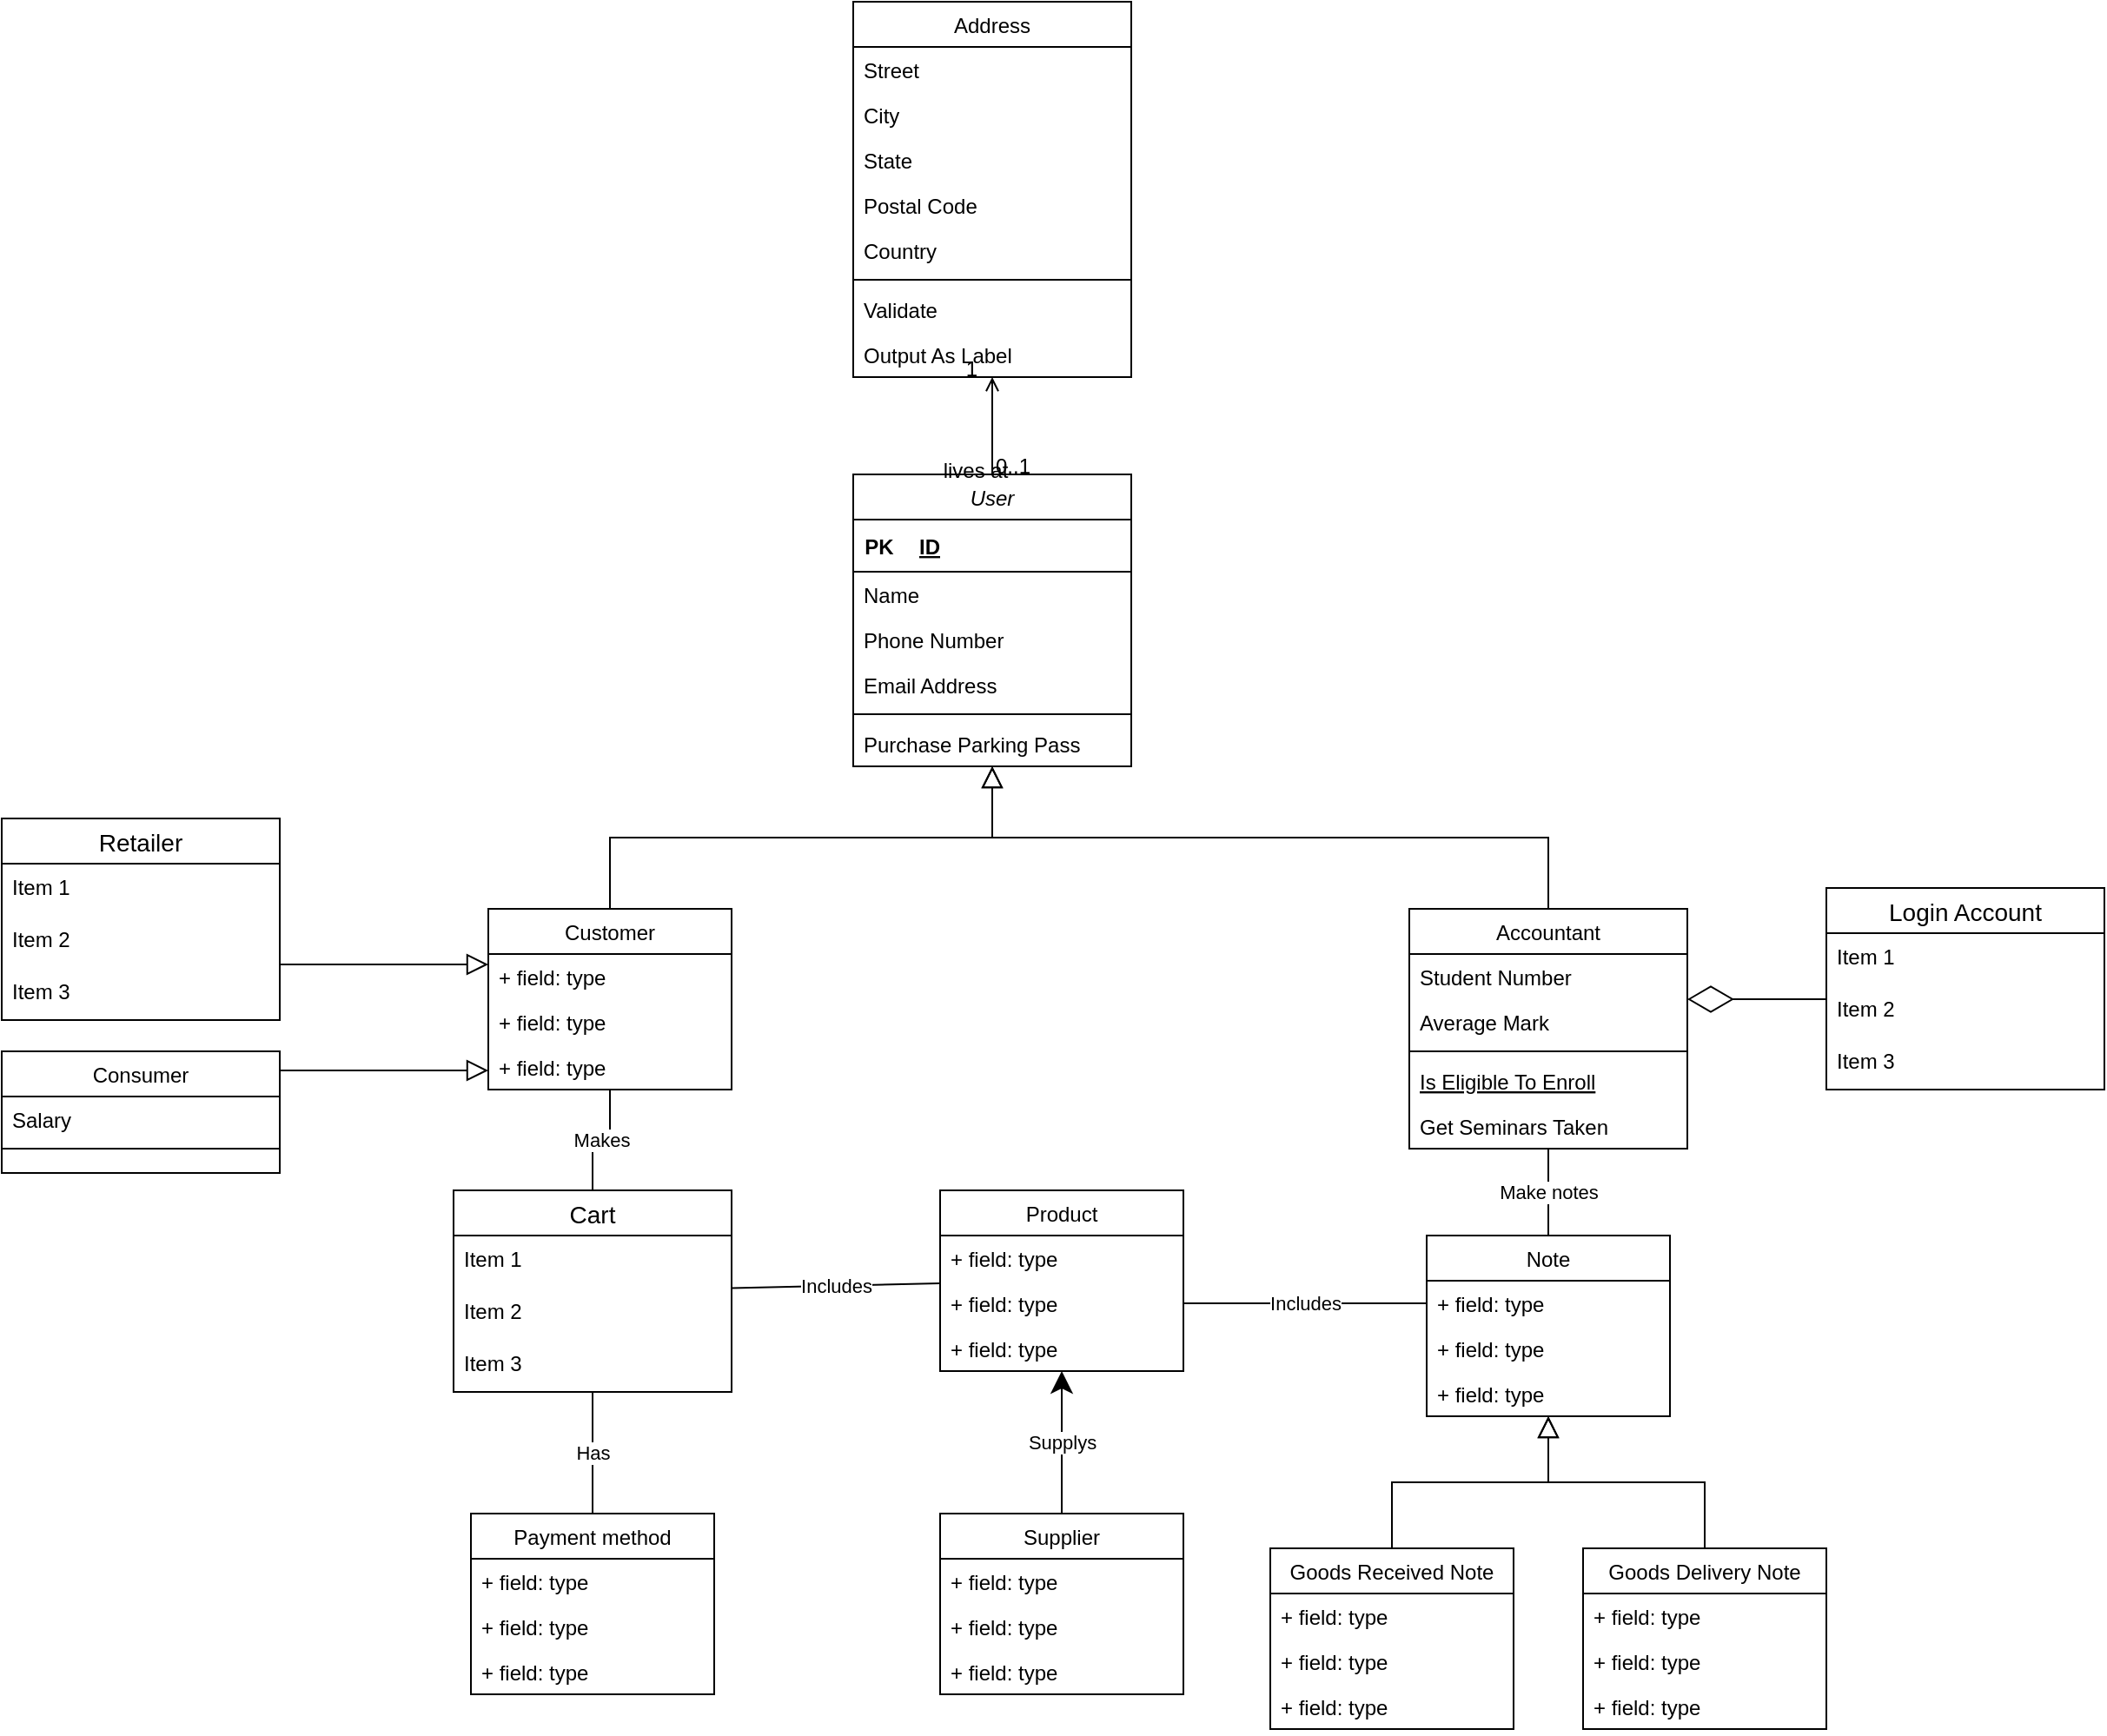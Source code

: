 <mxfile version="20.5.3" type="github">
  <diagram id="C5RBs43oDa-KdzZeNtuy" name="Page-1">
    <mxGraphModel dx="2477" dy="960" grid="1" gridSize="10" guides="1" tooltips="1" connect="1" arrows="1" fold="1" page="1" pageScale="1" pageWidth="827" pageHeight="1169" math="0" shadow="0">
      <root>
        <mxCell id="WIyWlLk6GJQsqaUBKTNV-0" />
        <mxCell id="WIyWlLk6GJQsqaUBKTNV-1" parent="WIyWlLk6GJQsqaUBKTNV-0" />
        <mxCell id="zkfFHV4jXpPFQw0GAbJ--0" value="User" style="swimlane;fontStyle=2;align=center;verticalAlign=top;childLayout=stackLayout;horizontal=1;startSize=26;horizontalStack=0;resizeParent=1;resizeLast=0;collapsible=1;marginBottom=0;rounded=0;shadow=0;strokeWidth=1;glass=0;sketch=0;gradientColor=none;fillColor=none;" parent="WIyWlLk6GJQsqaUBKTNV-1" vertex="1">
          <mxGeometry x="-290" y="442" width="160" height="168" as="geometry">
            <mxRectangle x="230" y="140" width="160" height="26" as="alternateBounds" />
          </mxGeometry>
        </mxCell>
        <mxCell id="oCz8fH9O_OMHNRwuJ_HF-34" value="" style="shape=table;startSize=0;container=1;collapsible=1;childLayout=tableLayout;fixedRows=1;rowLines=0;fontStyle=0;align=center;resizeLast=1;strokeColor=none;fillColor=none;collapsible=0;" vertex="1" parent="zkfFHV4jXpPFQw0GAbJ--0">
          <mxGeometry y="26" width="160" height="30" as="geometry" />
        </mxCell>
        <mxCell id="oCz8fH9O_OMHNRwuJ_HF-35" value="" style="shape=tableRow;horizontal=0;startSize=0;swimlaneHead=0;swimlaneBody=0;fillColor=none;collapsible=0;dropTarget=0;points=[[0,0.5],[1,0.5]];portConstraint=eastwest;top=0;left=0;right=0;bottom=1;" vertex="1" parent="oCz8fH9O_OMHNRwuJ_HF-34">
          <mxGeometry width="160" height="30" as="geometry" />
        </mxCell>
        <mxCell id="oCz8fH9O_OMHNRwuJ_HF-36" value="PK" style="shape=partialRectangle;connectable=0;fillColor=none;top=0;left=0;bottom=0;right=0;fontStyle=1;overflow=hidden;" vertex="1" parent="oCz8fH9O_OMHNRwuJ_HF-35">
          <mxGeometry width="30" height="30" as="geometry">
            <mxRectangle width="30" height="30" as="alternateBounds" />
          </mxGeometry>
        </mxCell>
        <mxCell id="oCz8fH9O_OMHNRwuJ_HF-37" value="ID" style="shape=partialRectangle;connectable=0;fillColor=none;top=0;left=0;bottom=0;right=0;align=left;spacingLeft=6;fontStyle=5;overflow=hidden;" vertex="1" parent="oCz8fH9O_OMHNRwuJ_HF-35">
          <mxGeometry x="30" width="130" height="30" as="geometry">
            <mxRectangle width="130" height="30" as="alternateBounds" />
          </mxGeometry>
        </mxCell>
        <mxCell id="zkfFHV4jXpPFQw0GAbJ--1" value="Name" style="text;align=left;verticalAlign=top;spacingLeft=4;spacingRight=4;overflow=hidden;rotatable=0;points=[[0,0.5],[1,0.5]];portConstraint=eastwest;" parent="zkfFHV4jXpPFQw0GAbJ--0" vertex="1">
          <mxGeometry y="56" width="160" height="26" as="geometry" />
        </mxCell>
        <mxCell id="zkfFHV4jXpPFQw0GAbJ--2" value="Phone Number" style="text;align=left;verticalAlign=top;spacingLeft=4;spacingRight=4;overflow=hidden;rotatable=0;points=[[0,0.5],[1,0.5]];portConstraint=eastwest;rounded=0;shadow=0;html=0;" parent="zkfFHV4jXpPFQw0GAbJ--0" vertex="1">
          <mxGeometry y="82" width="160" height="26" as="geometry" />
        </mxCell>
        <mxCell id="zkfFHV4jXpPFQw0GAbJ--3" value="Email Address" style="text;align=left;verticalAlign=top;spacingLeft=4;spacingRight=4;overflow=hidden;rotatable=0;points=[[0,0.5],[1,0.5]];portConstraint=eastwest;rounded=0;shadow=0;html=0;" parent="zkfFHV4jXpPFQw0GAbJ--0" vertex="1">
          <mxGeometry y="108" width="160" height="26" as="geometry" />
        </mxCell>
        <mxCell id="zkfFHV4jXpPFQw0GAbJ--4" value="" style="line;html=1;strokeWidth=1;align=left;verticalAlign=middle;spacingTop=-1;spacingLeft=3;spacingRight=3;rotatable=0;labelPosition=right;points=[];portConstraint=eastwest;" parent="zkfFHV4jXpPFQw0GAbJ--0" vertex="1">
          <mxGeometry y="134" width="160" height="8" as="geometry" />
        </mxCell>
        <mxCell id="zkfFHV4jXpPFQw0GAbJ--5" value="Purchase Parking Pass" style="text;align=left;verticalAlign=top;spacingLeft=4;spacingRight=4;overflow=hidden;rotatable=0;points=[[0,0.5],[1,0.5]];portConstraint=eastwest;" parent="zkfFHV4jXpPFQw0GAbJ--0" vertex="1">
          <mxGeometry y="142" width="160" height="26" as="geometry" />
        </mxCell>
        <mxCell id="zkfFHV4jXpPFQw0GAbJ--6" value="Accountant" style="swimlane;fontStyle=0;align=center;verticalAlign=top;childLayout=stackLayout;horizontal=1;startSize=26;horizontalStack=0;resizeParent=1;resizeLast=0;collapsible=1;marginBottom=0;rounded=0;shadow=0;strokeWidth=1;fillColor=none;" parent="WIyWlLk6GJQsqaUBKTNV-1" vertex="1">
          <mxGeometry x="30" y="692" width="160" height="138" as="geometry">
            <mxRectangle x="130" y="380" width="160" height="26" as="alternateBounds" />
          </mxGeometry>
        </mxCell>
        <mxCell id="zkfFHV4jXpPFQw0GAbJ--7" value="Student Number" style="text;align=left;verticalAlign=top;spacingLeft=4;spacingRight=4;overflow=hidden;rotatable=0;points=[[0,0.5],[1,0.5]];portConstraint=eastwest;" parent="zkfFHV4jXpPFQw0GAbJ--6" vertex="1">
          <mxGeometry y="26" width="160" height="26" as="geometry" />
        </mxCell>
        <mxCell id="zkfFHV4jXpPFQw0GAbJ--8" value="Average Mark" style="text;align=left;verticalAlign=top;spacingLeft=4;spacingRight=4;overflow=hidden;rotatable=0;points=[[0,0.5],[1,0.5]];portConstraint=eastwest;rounded=0;shadow=0;html=0;" parent="zkfFHV4jXpPFQw0GAbJ--6" vertex="1">
          <mxGeometry y="52" width="160" height="26" as="geometry" />
        </mxCell>
        <mxCell id="zkfFHV4jXpPFQw0GAbJ--9" value="" style="line;html=1;strokeWidth=1;align=left;verticalAlign=middle;spacingTop=-1;spacingLeft=3;spacingRight=3;rotatable=0;labelPosition=right;points=[];portConstraint=eastwest;" parent="zkfFHV4jXpPFQw0GAbJ--6" vertex="1">
          <mxGeometry y="78" width="160" height="8" as="geometry" />
        </mxCell>
        <mxCell id="zkfFHV4jXpPFQw0GAbJ--10" value="Is Eligible To Enroll" style="text;align=left;verticalAlign=top;spacingLeft=4;spacingRight=4;overflow=hidden;rotatable=0;points=[[0,0.5],[1,0.5]];portConstraint=eastwest;fontStyle=4" parent="zkfFHV4jXpPFQw0GAbJ--6" vertex="1">
          <mxGeometry y="86" width="160" height="26" as="geometry" />
        </mxCell>
        <mxCell id="zkfFHV4jXpPFQw0GAbJ--11" value="Get Seminars Taken" style="text;align=left;verticalAlign=top;spacingLeft=4;spacingRight=4;overflow=hidden;rotatable=0;points=[[0,0.5],[1,0.5]];portConstraint=eastwest;" parent="zkfFHV4jXpPFQw0GAbJ--6" vertex="1">
          <mxGeometry y="112" width="160" height="26" as="geometry" />
        </mxCell>
        <mxCell id="zkfFHV4jXpPFQw0GAbJ--12" value="" style="endArrow=block;endSize=10;endFill=0;shadow=0;strokeWidth=1;rounded=0;edgeStyle=elbowEdgeStyle;elbow=vertical;" parent="WIyWlLk6GJQsqaUBKTNV-1" source="zkfFHV4jXpPFQw0GAbJ--6" target="zkfFHV4jXpPFQw0GAbJ--0" edge="1">
          <mxGeometry width="160" relative="1" as="geometry">
            <mxPoint x="200" y="203" as="sourcePoint" />
            <mxPoint x="200" y="203" as="targetPoint" />
          </mxGeometry>
        </mxCell>
        <mxCell id="zkfFHV4jXpPFQw0GAbJ--13" value="Consumer" style="swimlane;fontStyle=0;align=center;verticalAlign=top;childLayout=stackLayout;horizontal=1;startSize=26;horizontalStack=0;resizeParent=1;resizeLast=0;collapsible=1;marginBottom=0;rounded=0;shadow=0;strokeWidth=1;fillColor=none;" parent="WIyWlLk6GJQsqaUBKTNV-1" vertex="1">
          <mxGeometry x="-780" y="774" width="160" height="70" as="geometry">
            <mxRectangle x="340" y="380" width="170" height="26" as="alternateBounds" />
          </mxGeometry>
        </mxCell>
        <mxCell id="zkfFHV4jXpPFQw0GAbJ--14" value="Salary" style="text;align=left;verticalAlign=top;spacingLeft=4;spacingRight=4;overflow=hidden;rotatable=0;points=[[0,0.5],[1,0.5]];portConstraint=eastwest;" parent="zkfFHV4jXpPFQw0GAbJ--13" vertex="1">
          <mxGeometry y="26" width="160" height="26" as="geometry" />
        </mxCell>
        <mxCell id="zkfFHV4jXpPFQw0GAbJ--15" value="" style="line;html=1;strokeWidth=1;align=left;verticalAlign=middle;spacingTop=-1;spacingLeft=3;spacingRight=3;rotatable=0;labelPosition=right;points=[];portConstraint=eastwest;" parent="zkfFHV4jXpPFQw0GAbJ--13" vertex="1">
          <mxGeometry y="52" width="160" height="8" as="geometry" />
        </mxCell>
        <mxCell id="zkfFHV4jXpPFQw0GAbJ--16" value="" style="endArrow=block;endSize=10;endFill=0;shadow=0;strokeWidth=1;rounded=0;edgeStyle=elbowEdgeStyle;elbow=vertical;" parent="WIyWlLk6GJQsqaUBKTNV-1" source="zkfFHV4jXpPFQw0GAbJ--13" target="oCz8fH9O_OMHNRwuJ_HF-74" edge="1">
          <mxGeometry width="160" relative="1" as="geometry">
            <mxPoint x="-60" y="571" as="sourcePoint" />
            <mxPoint x="-540" y="738" as="targetPoint" />
          </mxGeometry>
        </mxCell>
        <mxCell id="zkfFHV4jXpPFQw0GAbJ--17" value="Address" style="swimlane;fontStyle=0;align=center;verticalAlign=top;childLayout=stackLayout;horizontal=1;startSize=26;horizontalStack=0;resizeParent=1;resizeLast=0;collapsible=1;marginBottom=0;rounded=0;shadow=0;strokeWidth=1;fillColor=none;" parent="WIyWlLk6GJQsqaUBKTNV-1" vertex="1">
          <mxGeometry x="-290" y="170" width="160" height="216" as="geometry">
            <mxRectangle x="550" y="140" width="160" height="26" as="alternateBounds" />
          </mxGeometry>
        </mxCell>
        <mxCell id="zkfFHV4jXpPFQw0GAbJ--18" value="Street" style="text;align=left;verticalAlign=top;spacingLeft=4;spacingRight=4;overflow=hidden;rotatable=0;points=[[0,0.5],[1,0.5]];portConstraint=eastwest;" parent="zkfFHV4jXpPFQw0GAbJ--17" vertex="1">
          <mxGeometry y="26" width="160" height="26" as="geometry" />
        </mxCell>
        <mxCell id="zkfFHV4jXpPFQw0GAbJ--19" value="City" style="text;align=left;verticalAlign=top;spacingLeft=4;spacingRight=4;overflow=hidden;rotatable=0;points=[[0,0.5],[1,0.5]];portConstraint=eastwest;rounded=0;shadow=0;html=0;" parent="zkfFHV4jXpPFQw0GAbJ--17" vertex="1">
          <mxGeometry y="52" width="160" height="26" as="geometry" />
        </mxCell>
        <mxCell id="zkfFHV4jXpPFQw0GAbJ--20" value="State" style="text;align=left;verticalAlign=top;spacingLeft=4;spacingRight=4;overflow=hidden;rotatable=0;points=[[0,0.5],[1,0.5]];portConstraint=eastwest;rounded=0;shadow=0;html=0;" parent="zkfFHV4jXpPFQw0GAbJ--17" vertex="1">
          <mxGeometry y="78" width="160" height="26" as="geometry" />
        </mxCell>
        <mxCell id="zkfFHV4jXpPFQw0GAbJ--21" value="Postal Code" style="text;align=left;verticalAlign=top;spacingLeft=4;spacingRight=4;overflow=hidden;rotatable=0;points=[[0,0.5],[1,0.5]];portConstraint=eastwest;rounded=0;shadow=0;html=0;" parent="zkfFHV4jXpPFQw0GAbJ--17" vertex="1">
          <mxGeometry y="104" width="160" height="26" as="geometry" />
        </mxCell>
        <mxCell id="zkfFHV4jXpPFQw0GAbJ--22" value="Country" style="text;align=left;verticalAlign=top;spacingLeft=4;spacingRight=4;overflow=hidden;rotatable=0;points=[[0,0.5],[1,0.5]];portConstraint=eastwest;rounded=0;shadow=0;html=0;" parent="zkfFHV4jXpPFQw0GAbJ--17" vertex="1">
          <mxGeometry y="130" width="160" height="26" as="geometry" />
        </mxCell>
        <mxCell id="zkfFHV4jXpPFQw0GAbJ--23" value="" style="line;html=1;strokeWidth=1;align=left;verticalAlign=middle;spacingTop=-1;spacingLeft=3;spacingRight=3;rotatable=0;labelPosition=right;points=[];portConstraint=eastwest;" parent="zkfFHV4jXpPFQw0GAbJ--17" vertex="1">
          <mxGeometry y="156" width="160" height="8" as="geometry" />
        </mxCell>
        <mxCell id="zkfFHV4jXpPFQw0GAbJ--24" value="Validate" style="text;align=left;verticalAlign=top;spacingLeft=4;spacingRight=4;overflow=hidden;rotatable=0;points=[[0,0.5],[1,0.5]];portConstraint=eastwest;" parent="zkfFHV4jXpPFQw0GAbJ--17" vertex="1">
          <mxGeometry y="164" width="160" height="26" as="geometry" />
        </mxCell>
        <mxCell id="zkfFHV4jXpPFQw0GAbJ--25" value="Output As Label" style="text;align=left;verticalAlign=top;spacingLeft=4;spacingRight=4;overflow=hidden;rotatable=0;points=[[0,0.5],[1,0.5]];portConstraint=eastwest;" parent="zkfFHV4jXpPFQw0GAbJ--17" vertex="1">
          <mxGeometry y="190" width="160" height="26" as="geometry" />
        </mxCell>
        <mxCell id="zkfFHV4jXpPFQw0GAbJ--26" value="" style="endArrow=open;shadow=0;strokeWidth=1;rounded=0;endFill=1;edgeStyle=elbowEdgeStyle;elbow=vertical;" parent="WIyWlLk6GJQsqaUBKTNV-1" source="zkfFHV4jXpPFQw0GAbJ--0" target="zkfFHV4jXpPFQw0GAbJ--17" edge="1">
          <mxGeometry x="0.5" y="41" relative="1" as="geometry">
            <mxPoint x="480" y="372" as="sourcePoint" />
            <mxPoint x="640" y="372" as="targetPoint" />
            <mxPoint x="-40" y="32" as="offset" />
          </mxGeometry>
        </mxCell>
        <mxCell id="zkfFHV4jXpPFQw0GAbJ--27" value="0..1" style="resizable=0;align=left;verticalAlign=bottom;labelBackgroundColor=none;fontSize=12;" parent="zkfFHV4jXpPFQw0GAbJ--26" connectable="0" vertex="1">
          <mxGeometry x="-1" relative="1" as="geometry">
            <mxPoint y="4" as="offset" />
          </mxGeometry>
        </mxCell>
        <mxCell id="zkfFHV4jXpPFQw0GAbJ--28" value="1" style="resizable=0;align=right;verticalAlign=bottom;labelBackgroundColor=none;fontSize=12;" parent="zkfFHV4jXpPFQw0GAbJ--26" connectable="0" vertex="1">
          <mxGeometry x="1" relative="1" as="geometry">
            <mxPoint x="-7" y="4" as="offset" />
          </mxGeometry>
        </mxCell>
        <mxCell id="zkfFHV4jXpPFQw0GAbJ--29" value="lives at" style="text;html=1;resizable=0;points=[];;align=center;verticalAlign=middle;labelBackgroundColor=none;rounded=0;shadow=0;strokeWidth=1;fontSize=12;" parent="zkfFHV4jXpPFQw0GAbJ--26" vertex="1" connectable="0">
          <mxGeometry x="0.5" y="49" relative="1" as="geometry">
            <mxPoint x="39" y="40" as="offset" />
          </mxGeometry>
        </mxCell>
        <mxCell id="oCz8fH9O_OMHNRwuJ_HF-2" value="Retailer" style="swimlane;fontStyle=0;childLayout=stackLayout;horizontal=1;startSize=26;horizontalStack=0;resizeParent=1;resizeParentMax=0;resizeLast=0;collapsible=1;marginBottom=0;align=center;fontSize=14;fillColor=none;" vertex="1" parent="WIyWlLk6GJQsqaUBKTNV-1">
          <mxGeometry x="-780" y="640" width="160" height="116" as="geometry" />
        </mxCell>
        <mxCell id="oCz8fH9O_OMHNRwuJ_HF-3" value="Item 1" style="text;strokeColor=none;fillColor=none;spacingLeft=4;spacingRight=4;overflow=hidden;rotatable=0;points=[[0,0.5],[1,0.5]];portConstraint=eastwest;fontSize=12;" vertex="1" parent="oCz8fH9O_OMHNRwuJ_HF-2">
          <mxGeometry y="26" width="160" height="30" as="geometry" />
        </mxCell>
        <mxCell id="oCz8fH9O_OMHNRwuJ_HF-4" value="Item 2" style="text;strokeColor=none;fillColor=none;spacingLeft=4;spacingRight=4;overflow=hidden;rotatable=0;points=[[0,0.5],[1,0.5]];portConstraint=eastwest;fontSize=12;" vertex="1" parent="oCz8fH9O_OMHNRwuJ_HF-2">
          <mxGeometry y="56" width="160" height="30" as="geometry" />
        </mxCell>
        <mxCell id="oCz8fH9O_OMHNRwuJ_HF-5" value="Item 3" style="text;strokeColor=none;fillColor=none;spacingLeft=4;spacingRight=4;overflow=hidden;rotatable=0;points=[[0,0.5],[1,0.5]];portConstraint=eastwest;fontSize=12;" vertex="1" parent="oCz8fH9O_OMHNRwuJ_HF-2">
          <mxGeometry y="86" width="160" height="30" as="geometry" />
        </mxCell>
        <mxCell id="oCz8fH9O_OMHNRwuJ_HF-9" value="" style="endArrow=block;endSize=10;endFill=0;shadow=0;strokeWidth=1;rounded=0;edgeStyle=elbowEdgeStyle;elbow=vertical;" edge="1" parent="WIyWlLk6GJQsqaUBKTNV-1" source="oCz8fH9O_OMHNRwuJ_HF-2" target="oCz8fH9O_OMHNRwuJ_HF-74">
          <mxGeometry width="160" relative="1" as="geometry">
            <mxPoint x="-440" y="948" as="sourcePoint" />
            <mxPoint x="-560" y="718" as="targetPoint" />
          </mxGeometry>
        </mxCell>
        <mxCell id="oCz8fH9O_OMHNRwuJ_HF-10" value="Login Account" style="swimlane;fontStyle=0;childLayout=stackLayout;horizontal=1;startSize=26;horizontalStack=0;resizeParent=1;resizeParentMax=0;resizeLast=0;collapsible=1;marginBottom=0;align=center;fontSize=14;" vertex="1" parent="WIyWlLk6GJQsqaUBKTNV-1">
          <mxGeometry x="270" y="680" width="160" height="116" as="geometry" />
        </mxCell>
        <mxCell id="oCz8fH9O_OMHNRwuJ_HF-11" value="Item 1" style="text;strokeColor=none;fillColor=none;spacingLeft=4;spacingRight=4;overflow=hidden;rotatable=0;points=[[0,0.5],[1,0.5]];portConstraint=eastwest;fontSize=12;" vertex="1" parent="oCz8fH9O_OMHNRwuJ_HF-10">
          <mxGeometry y="26" width="160" height="30" as="geometry" />
        </mxCell>
        <mxCell id="oCz8fH9O_OMHNRwuJ_HF-12" value="Item 2" style="text;strokeColor=none;fillColor=none;spacingLeft=4;spacingRight=4;overflow=hidden;rotatable=0;points=[[0,0.5],[1,0.5]];portConstraint=eastwest;fontSize=12;" vertex="1" parent="oCz8fH9O_OMHNRwuJ_HF-10">
          <mxGeometry y="56" width="160" height="30" as="geometry" />
        </mxCell>
        <mxCell id="oCz8fH9O_OMHNRwuJ_HF-13" value="Item 3" style="text;strokeColor=none;fillColor=none;spacingLeft=4;spacingRight=4;overflow=hidden;rotatable=0;points=[[0,0.5],[1,0.5]];portConstraint=eastwest;fontSize=12;" vertex="1" parent="oCz8fH9O_OMHNRwuJ_HF-10">
          <mxGeometry y="86" width="160" height="30" as="geometry" />
        </mxCell>
        <mxCell id="oCz8fH9O_OMHNRwuJ_HF-30" value="Cart" style="swimlane;fontStyle=0;childLayout=stackLayout;horizontal=1;startSize=26;horizontalStack=0;resizeParent=1;resizeParentMax=0;resizeLast=0;collapsible=1;marginBottom=0;align=center;fontSize=14;fillColor=none;" vertex="1" parent="WIyWlLk6GJQsqaUBKTNV-1">
          <mxGeometry x="-520" y="854" width="160" height="116" as="geometry" />
        </mxCell>
        <mxCell id="oCz8fH9O_OMHNRwuJ_HF-31" value="Item 1" style="text;strokeColor=none;fillColor=none;spacingLeft=4;spacingRight=4;overflow=hidden;rotatable=0;points=[[0,0.5],[1,0.5]];portConstraint=eastwest;fontSize=12;" vertex="1" parent="oCz8fH9O_OMHNRwuJ_HF-30">
          <mxGeometry y="26" width="160" height="30" as="geometry" />
        </mxCell>
        <mxCell id="oCz8fH9O_OMHNRwuJ_HF-32" value="Item 2" style="text;strokeColor=none;fillColor=none;spacingLeft=4;spacingRight=4;overflow=hidden;rotatable=0;points=[[0,0.5],[1,0.5]];portConstraint=eastwest;fontSize=12;" vertex="1" parent="oCz8fH9O_OMHNRwuJ_HF-30">
          <mxGeometry y="56" width="160" height="30" as="geometry" />
        </mxCell>
        <mxCell id="oCz8fH9O_OMHNRwuJ_HF-33" value="Item 3" style="text;strokeColor=none;fillColor=none;spacingLeft=4;spacingRight=4;overflow=hidden;rotatable=0;points=[[0,0.5],[1,0.5]];portConstraint=eastwest;fontSize=12;" vertex="1" parent="oCz8fH9O_OMHNRwuJ_HF-30">
          <mxGeometry y="86" width="160" height="30" as="geometry" />
        </mxCell>
        <mxCell id="oCz8fH9O_OMHNRwuJ_HF-38" value="" style="endArrow=diamondThin;endFill=0;endSize=24;html=1;rounded=0;edgeStyle=elbowEdgeStyle;elbow=vertical;" edge="1" parent="WIyWlLk6GJQsqaUBKTNV-1" source="oCz8fH9O_OMHNRwuJ_HF-10" target="zkfFHV4jXpPFQw0GAbJ--6">
          <mxGeometry width="160" relative="1" as="geometry">
            <mxPoint x="130" y="690" as="sourcePoint" />
            <mxPoint x="290" y="690" as="targetPoint" />
          </mxGeometry>
        </mxCell>
        <mxCell id="oCz8fH9O_OMHNRwuJ_HF-43" value="Goods Received Note" style="swimlane;fontStyle=0;childLayout=stackLayout;horizontal=1;startSize=26;fillColor=none;horizontalStack=0;resizeParent=1;resizeParentMax=0;resizeLast=0;collapsible=1;marginBottom=0;" vertex="1" parent="WIyWlLk6GJQsqaUBKTNV-1">
          <mxGeometry x="-50" y="1060" width="140" height="104" as="geometry" />
        </mxCell>
        <mxCell id="oCz8fH9O_OMHNRwuJ_HF-44" value="+ field: type" style="text;strokeColor=none;fillColor=none;align=left;verticalAlign=top;spacingLeft=4;spacingRight=4;overflow=hidden;rotatable=0;points=[[0,0.5],[1,0.5]];portConstraint=eastwest;" vertex="1" parent="oCz8fH9O_OMHNRwuJ_HF-43">
          <mxGeometry y="26" width="140" height="26" as="geometry" />
        </mxCell>
        <mxCell id="oCz8fH9O_OMHNRwuJ_HF-45" value="+ field: type" style="text;strokeColor=none;fillColor=none;align=left;verticalAlign=top;spacingLeft=4;spacingRight=4;overflow=hidden;rotatable=0;points=[[0,0.5],[1,0.5]];portConstraint=eastwest;" vertex="1" parent="oCz8fH9O_OMHNRwuJ_HF-43">
          <mxGeometry y="52" width="140" height="26" as="geometry" />
        </mxCell>
        <mxCell id="oCz8fH9O_OMHNRwuJ_HF-46" value="+ field: type" style="text;strokeColor=none;fillColor=none;align=left;verticalAlign=top;spacingLeft=4;spacingRight=4;overflow=hidden;rotatable=0;points=[[0,0.5],[1,0.5]];portConstraint=eastwest;" vertex="1" parent="oCz8fH9O_OMHNRwuJ_HF-43">
          <mxGeometry y="78" width="140" height="26" as="geometry" />
        </mxCell>
        <mxCell id="oCz8fH9O_OMHNRwuJ_HF-47" value="Goods Delivery Note" style="swimlane;fontStyle=0;childLayout=stackLayout;horizontal=1;startSize=26;fillColor=none;horizontalStack=0;resizeParent=1;resizeParentMax=0;resizeLast=0;collapsible=1;marginBottom=0;" vertex="1" parent="WIyWlLk6GJQsqaUBKTNV-1">
          <mxGeometry x="130" y="1060" width="140" height="104" as="geometry" />
        </mxCell>
        <mxCell id="oCz8fH9O_OMHNRwuJ_HF-48" value="+ field: type" style="text;strokeColor=none;fillColor=none;align=left;verticalAlign=top;spacingLeft=4;spacingRight=4;overflow=hidden;rotatable=0;points=[[0,0.5],[1,0.5]];portConstraint=eastwest;" vertex="1" parent="oCz8fH9O_OMHNRwuJ_HF-47">
          <mxGeometry y="26" width="140" height="26" as="geometry" />
        </mxCell>
        <mxCell id="oCz8fH9O_OMHNRwuJ_HF-49" value="+ field: type" style="text;strokeColor=none;fillColor=none;align=left;verticalAlign=top;spacingLeft=4;spacingRight=4;overflow=hidden;rotatable=0;points=[[0,0.5],[1,0.5]];portConstraint=eastwest;" vertex="1" parent="oCz8fH9O_OMHNRwuJ_HF-47">
          <mxGeometry y="52" width="140" height="26" as="geometry" />
        </mxCell>
        <mxCell id="oCz8fH9O_OMHNRwuJ_HF-50" value="+ field: type" style="text;strokeColor=none;fillColor=none;align=left;verticalAlign=top;spacingLeft=4;spacingRight=4;overflow=hidden;rotatable=0;points=[[0,0.5],[1,0.5]];portConstraint=eastwest;" vertex="1" parent="oCz8fH9O_OMHNRwuJ_HF-47">
          <mxGeometry y="78" width="140" height="26" as="geometry" />
        </mxCell>
        <mxCell id="oCz8fH9O_OMHNRwuJ_HF-51" value="Supplier" style="swimlane;fontStyle=0;childLayout=stackLayout;horizontal=1;startSize=26;fillColor=none;horizontalStack=0;resizeParent=1;resizeParentMax=0;resizeLast=0;collapsible=1;marginBottom=0;" vertex="1" parent="WIyWlLk6GJQsqaUBKTNV-1">
          <mxGeometry x="-240" y="1040" width="140" height="104" as="geometry" />
        </mxCell>
        <mxCell id="oCz8fH9O_OMHNRwuJ_HF-52" value="+ field: type" style="text;strokeColor=none;fillColor=none;align=left;verticalAlign=top;spacingLeft=4;spacingRight=4;overflow=hidden;rotatable=0;points=[[0,0.5],[1,0.5]];portConstraint=eastwest;" vertex="1" parent="oCz8fH9O_OMHNRwuJ_HF-51">
          <mxGeometry y="26" width="140" height="26" as="geometry" />
        </mxCell>
        <mxCell id="oCz8fH9O_OMHNRwuJ_HF-53" value="+ field: type" style="text;strokeColor=none;fillColor=none;align=left;verticalAlign=top;spacingLeft=4;spacingRight=4;overflow=hidden;rotatable=0;points=[[0,0.5],[1,0.5]];portConstraint=eastwest;" vertex="1" parent="oCz8fH9O_OMHNRwuJ_HF-51">
          <mxGeometry y="52" width="140" height="26" as="geometry" />
        </mxCell>
        <mxCell id="oCz8fH9O_OMHNRwuJ_HF-54" value="+ field: type" style="text;strokeColor=none;fillColor=none;align=left;verticalAlign=top;spacingLeft=4;spacingRight=4;overflow=hidden;rotatable=0;points=[[0,0.5],[1,0.5]];portConstraint=eastwest;" vertex="1" parent="oCz8fH9O_OMHNRwuJ_HF-51">
          <mxGeometry y="78" width="140" height="26" as="geometry" />
        </mxCell>
        <mxCell id="oCz8fH9O_OMHNRwuJ_HF-55" value="Product" style="swimlane;fontStyle=0;childLayout=stackLayout;horizontal=1;startSize=26;fillColor=none;horizontalStack=0;resizeParent=1;resizeParentMax=0;resizeLast=0;collapsible=1;marginBottom=0;" vertex="1" parent="WIyWlLk6GJQsqaUBKTNV-1">
          <mxGeometry x="-240" y="854" width="140" height="104" as="geometry" />
        </mxCell>
        <mxCell id="oCz8fH9O_OMHNRwuJ_HF-56" value="+ field: type" style="text;strokeColor=none;fillColor=none;align=left;verticalAlign=top;spacingLeft=4;spacingRight=4;overflow=hidden;rotatable=0;points=[[0,0.5],[1,0.5]];portConstraint=eastwest;" vertex="1" parent="oCz8fH9O_OMHNRwuJ_HF-55">
          <mxGeometry y="26" width="140" height="26" as="geometry" />
        </mxCell>
        <mxCell id="oCz8fH9O_OMHNRwuJ_HF-57" value="+ field: type" style="text;strokeColor=none;fillColor=none;align=left;verticalAlign=top;spacingLeft=4;spacingRight=4;overflow=hidden;rotatable=0;points=[[0,0.5],[1,0.5]];portConstraint=eastwest;" vertex="1" parent="oCz8fH9O_OMHNRwuJ_HF-55">
          <mxGeometry y="52" width="140" height="26" as="geometry" />
        </mxCell>
        <mxCell id="oCz8fH9O_OMHNRwuJ_HF-58" value="+ field: type" style="text;strokeColor=none;fillColor=none;align=left;verticalAlign=top;spacingLeft=4;spacingRight=4;overflow=hidden;rotatable=0;points=[[0,0.5],[1,0.5]];portConstraint=eastwest;" vertex="1" parent="oCz8fH9O_OMHNRwuJ_HF-55">
          <mxGeometry y="78" width="140" height="26" as="geometry" />
        </mxCell>
        <mxCell id="oCz8fH9O_OMHNRwuJ_HF-61" value="Note" style="swimlane;fontStyle=0;childLayout=stackLayout;horizontal=1;startSize=26;fillColor=none;horizontalStack=0;resizeParent=1;resizeParentMax=0;resizeLast=0;collapsible=1;marginBottom=0;rounded=0;shadow=0;glass=0;sketch=0;" vertex="1" parent="WIyWlLk6GJQsqaUBKTNV-1">
          <mxGeometry x="40" y="880" width="140" height="104" as="geometry" />
        </mxCell>
        <mxCell id="oCz8fH9O_OMHNRwuJ_HF-62" value="+ field: type" style="text;strokeColor=none;fillColor=none;align=left;verticalAlign=top;spacingLeft=4;spacingRight=4;overflow=hidden;rotatable=0;points=[[0,0.5],[1,0.5]];portConstraint=eastwest;rounded=0;shadow=0;glass=0;sketch=0;" vertex="1" parent="oCz8fH9O_OMHNRwuJ_HF-61">
          <mxGeometry y="26" width="140" height="26" as="geometry" />
        </mxCell>
        <mxCell id="oCz8fH9O_OMHNRwuJ_HF-63" value="+ field: type" style="text;strokeColor=none;fillColor=none;align=left;verticalAlign=top;spacingLeft=4;spacingRight=4;overflow=hidden;rotatable=0;points=[[0,0.5],[1,0.5]];portConstraint=eastwest;rounded=0;shadow=0;glass=0;sketch=0;" vertex="1" parent="oCz8fH9O_OMHNRwuJ_HF-61">
          <mxGeometry y="52" width="140" height="26" as="geometry" />
        </mxCell>
        <mxCell id="oCz8fH9O_OMHNRwuJ_HF-64" value="+ field: type" style="text;strokeColor=none;fillColor=none;align=left;verticalAlign=top;spacingLeft=4;spacingRight=4;overflow=hidden;rotatable=0;points=[[0,0.5],[1,0.5]];portConstraint=eastwest;rounded=0;shadow=0;glass=0;sketch=0;" vertex="1" parent="oCz8fH9O_OMHNRwuJ_HF-61">
          <mxGeometry y="78" width="140" height="26" as="geometry" />
        </mxCell>
        <mxCell id="oCz8fH9O_OMHNRwuJ_HF-65" value="Make notes" style="endArrow=none;html=1;rounded=0;startSize=10;edgeStyle=elbowEdgeStyle;elbow=vertical;" edge="1" parent="WIyWlLk6GJQsqaUBKTNV-1" source="zkfFHV4jXpPFQw0GAbJ--6" target="oCz8fH9O_OMHNRwuJ_HF-61">
          <mxGeometry relative="1" as="geometry">
            <mxPoint x="140" y="600" as="sourcePoint" />
            <mxPoint x="300" y="600" as="targetPoint" />
          </mxGeometry>
        </mxCell>
        <mxCell id="oCz8fH9O_OMHNRwuJ_HF-67" value="" style="endArrow=block;html=1;rounded=0;startSize=10;endFill=0;edgeStyle=elbowEdgeStyle;elbow=vertical;endSize=10;" edge="1" parent="WIyWlLk6GJQsqaUBKTNV-1" source="oCz8fH9O_OMHNRwuJ_HF-43" target="oCz8fH9O_OMHNRwuJ_HF-61">
          <mxGeometry relative="1" as="geometry">
            <mxPoint x="130" y="860" as="sourcePoint" />
            <mxPoint x="290" y="860" as="targetPoint" />
          </mxGeometry>
        </mxCell>
        <mxCell id="oCz8fH9O_OMHNRwuJ_HF-68" value="" style="endArrow=block;html=1;rounded=0;startSize=10;endFill=0;edgeStyle=elbowEdgeStyle;elbow=vertical;endSize=10;" edge="1" parent="WIyWlLk6GJQsqaUBKTNV-1" source="oCz8fH9O_OMHNRwuJ_HF-47" target="oCz8fH9O_OMHNRwuJ_HF-61">
          <mxGeometry relative="1" as="geometry">
            <mxPoint x="306.996" y="830" as="sourcePoint" />
            <mxPoint x="323.004" y="711" as="targetPoint" />
          </mxGeometry>
        </mxCell>
        <mxCell id="oCz8fH9O_OMHNRwuJ_HF-69" value="Supplys" style="endArrow=none;html=1;rounded=0;startSize=10;elbow=vertical;edgeStyle=elbowEdgeStyle;endFill=0;startArrow=classic;startFill=1;" edge="1" parent="WIyWlLk6GJQsqaUBKTNV-1" source="oCz8fH9O_OMHNRwuJ_HF-55" target="oCz8fH9O_OMHNRwuJ_HF-51">
          <mxGeometry relative="1" as="geometry">
            <mxPoint x="260" y="510" as="sourcePoint" />
            <mxPoint x="420" y="510" as="targetPoint" />
          </mxGeometry>
        </mxCell>
        <mxCell id="oCz8fH9O_OMHNRwuJ_HF-70" value="Includes" style="endArrow=none;html=1;rounded=0;startSize=10;elbow=vertical;edgeStyle=elbowEdgeStyle;" edge="1" parent="WIyWlLk6GJQsqaUBKTNV-1" source="oCz8fH9O_OMHNRwuJ_HF-61" target="oCz8fH9O_OMHNRwuJ_HF-55">
          <mxGeometry relative="1" as="geometry">
            <mxPoint x="260" y="610" as="sourcePoint" />
            <mxPoint x="420" y="610" as="targetPoint" />
          </mxGeometry>
        </mxCell>
        <mxCell id="oCz8fH9O_OMHNRwuJ_HF-74" value="Customer" style="swimlane;fontStyle=0;childLayout=stackLayout;horizontal=1;startSize=26;fillColor=none;horizontalStack=0;resizeParent=1;resizeParentMax=0;resizeLast=0;collapsible=1;marginBottom=0;rounded=0;shadow=0;glass=0;sketch=0;" vertex="1" parent="WIyWlLk6GJQsqaUBKTNV-1">
          <mxGeometry x="-500" y="692" width="140" height="104" as="geometry" />
        </mxCell>
        <mxCell id="oCz8fH9O_OMHNRwuJ_HF-75" value="+ field: type" style="text;strokeColor=none;fillColor=none;align=left;verticalAlign=top;spacingLeft=4;spacingRight=4;overflow=hidden;rotatable=0;points=[[0,0.5],[1,0.5]];portConstraint=eastwest;rounded=0;shadow=0;glass=0;sketch=0;" vertex="1" parent="oCz8fH9O_OMHNRwuJ_HF-74">
          <mxGeometry y="26" width="140" height="26" as="geometry" />
        </mxCell>
        <mxCell id="oCz8fH9O_OMHNRwuJ_HF-76" value="+ field: type" style="text;strokeColor=none;fillColor=none;align=left;verticalAlign=top;spacingLeft=4;spacingRight=4;overflow=hidden;rotatable=0;points=[[0,0.5],[1,0.5]];portConstraint=eastwest;rounded=0;shadow=0;glass=0;sketch=0;" vertex="1" parent="oCz8fH9O_OMHNRwuJ_HF-74">
          <mxGeometry y="52" width="140" height="26" as="geometry" />
        </mxCell>
        <mxCell id="oCz8fH9O_OMHNRwuJ_HF-77" value="+ field: type" style="text;strokeColor=none;fillColor=none;align=left;verticalAlign=top;spacingLeft=4;spacingRight=4;overflow=hidden;rotatable=0;points=[[0,0.5],[1,0.5]];portConstraint=eastwest;rounded=0;shadow=0;glass=0;sketch=0;" vertex="1" parent="oCz8fH9O_OMHNRwuJ_HF-74">
          <mxGeometry y="78" width="140" height="26" as="geometry" />
        </mxCell>
        <mxCell id="oCz8fH9O_OMHNRwuJ_HF-78" value="" style="endArrow=block;endSize=10;endFill=0;shadow=0;strokeWidth=1;rounded=0;edgeStyle=elbowEdgeStyle;elbow=vertical;" edge="1" parent="WIyWlLk6GJQsqaUBKTNV-1" source="oCz8fH9O_OMHNRwuJ_HF-74" target="zkfFHV4jXpPFQw0GAbJ--0">
          <mxGeometry width="160" relative="1" as="geometry">
            <mxPoint x="-310" y="680" as="sourcePoint" />
            <mxPoint x="-260" y="550" as="targetPoint" />
          </mxGeometry>
        </mxCell>
        <mxCell id="oCz8fH9O_OMHNRwuJ_HF-79" value="Makes" style="endArrow=none;html=1;rounded=0;startSize=10;endSize=10;elbow=vertical;edgeStyle=elbowEdgeStyle;" edge="1" parent="WIyWlLk6GJQsqaUBKTNV-1" source="oCz8fH9O_OMHNRwuJ_HF-30" target="oCz8fH9O_OMHNRwuJ_HF-74">
          <mxGeometry relative="1" as="geometry">
            <mxPoint x="-370" y="520" as="sourcePoint" />
            <mxPoint x="-210" y="520" as="targetPoint" />
          </mxGeometry>
        </mxCell>
        <mxCell id="oCz8fH9O_OMHNRwuJ_HF-80" value="Has" style="endArrow=none;html=1;rounded=0;startSize=10;endSize=10;elbow=vertical;edgeStyle=elbowEdgeStyle;" edge="1" parent="WIyWlLk6GJQsqaUBKTNV-1" source="oCz8fH9O_OMHNRwuJ_HF-30" target="oCz8fH9O_OMHNRwuJ_HF-81">
          <mxGeometry relative="1" as="geometry">
            <mxPoint x="-90" y="570" as="sourcePoint" />
            <mxPoint x="70" y="570" as="targetPoint" />
          </mxGeometry>
        </mxCell>
        <mxCell id="oCz8fH9O_OMHNRwuJ_HF-81" value="Payment method" style="swimlane;fontStyle=0;childLayout=stackLayout;horizontal=1;startSize=26;fillColor=none;horizontalStack=0;resizeParent=1;resizeParentMax=0;resizeLast=0;collapsible=1;marginBottom=0;rounded=0;shadow=0;glass=0;sketch=0;" vertex="1" parent="WIyWlLk6GJQsqaUBKTNV-1">
          <mxGeometry x="-510" y="1040" width="140" height="104" as="geometry" />
        </mxCell>
        <mxCell id="oCz8fH9O_OMHNRwuJ_HF-82" value="+ field: type" style="text;strokeColor=none;fillColor=none;align=left;verticalAlign=top;spacingLeft=4;spacingRight=4;overflow=hidden;rotatable=0;points=[[0,0.5],[1,0.5]];portConstraint=eastwest;rounded=0;shadow=0;glass=0;sketch=0;" vertex="1" parent="oCz8fH9O_OMHNRwuJ_HF-81">
          <mxGeometry y="26" width="140" height="26" as="geometry" />
        </mxCell>
        <mxCell id="oCz8fH9O_OMHNRwuJ_HF-83" value="+ field: type" style="text;strokeColor=none;fillColor=none;align=left;verticalAlign=top;spacingLeft=4;spacingRight=4;overflow=hidden;rotatable=0;points=[[0,0.5],[1,0.5]];portConstraint=eastwest;rounded=0;shadow=0;glass=0;sketch=0;" vertex="1" parent="oCz8fH9O_OMHNRwuJ_HF-81">
          <mxGeometry y="52" width="140" height="26" as="geometry" />
        </mxCell>
        <mxCell id="oCz8fH9O_OMHNRwuJ_HF-84" value="+ field: type" style="text;strokeColor=none;fillColor=none;align=left;verticalAlign=top;spacingLeft=4;spacingRight=4;overflow=hidden;rotatable=0;points=[[0,0.5],[1,0.5]];portConstraint=eastwest;rounded=0;shadow=0;glass=0;sketch=0;" vertex="1" parent="oCz8fH9O_OMHNRwuJ_HF-81">
          <mxGeometry y="78" width="140" height="26" as="geometry" />
        </mxCell>
        <mxCell id="oCz8fH9O_OMHNRwuJ_HF-87" value="Includes" style="endArrow=none;html=1;rounded=0;startSize=10;endSize=10;elbow=vertical;" edge="1" parent="WIyWlLk6GJQsqaUBKTNV-1" source="oCz8fH9O_OMHNRwuJ_HF-30" target="oCz8fH9O_OMHNRwuJ_HF-55">
          <mxGeometry relative="1" as="geometry">
            <mxPoint x="-120" y="910" as="sourcePoint" />
            <mxPoint x="40" y="910" as="targetPoint" />
          </mxGeometry>
        </mxCell>
      </root>
    </mxGraphModel>
  </diagram>
</mxfile>
